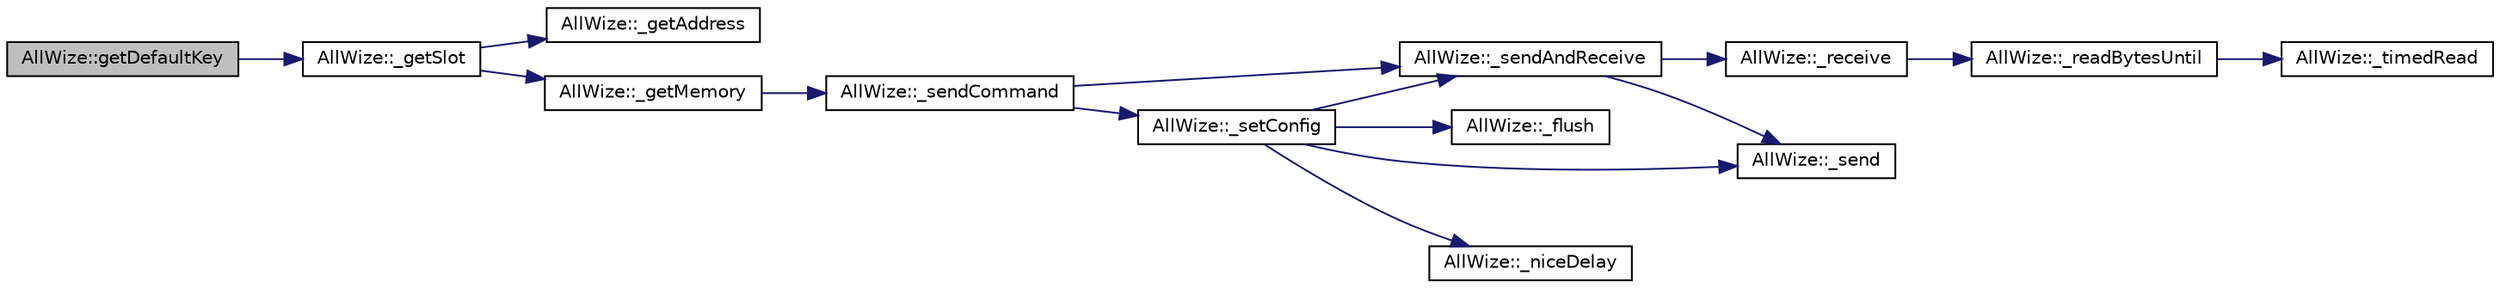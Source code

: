 digraph "AllWize::getDefaultKey"
{
  edge [fontname="Helvetica",fontsize="10",labelfontname="Helvetica",labelfontsize="10"];
  node [fontname="Helvetica",fontsize="10",shape=record];
  rankdir="LR";
  Node917 [label="AllWize::getDefaultKey",height=0.2,width=0.4,color="black", fillcolor="grey75", style="filled", fontcolor="black"];
  Node917 -> Node918 [color="midnightblue",fontsize="10",style="solid",fontname="Helvetica"];
  Node918 [label="AllWize::_getSlot",height=0.2,width=0.4,color="black", fillcolor="white", style="filled",URL="$classAllWize.html#ac0d6169d045fc89d16c17e8cfe838169",tooltip="Returns the contents of single-byte memory slot. "];
  Node918 -> Node919 [color="midnightblue",fontsize="10",style="solid",fontname="Helvetica"];
  Node919 [label="AllWize::_getAddress",height=0.2,width=0.4,color="black", fillcolor="white", style="filled",URL="$classAllWize.html#a15521b383a1cf20ac9e7adf6bc90b792",tooltip="Return the physical memory address for the given slot. "];
  Node918 -> Node920 [color="midnightblue",fontsize="10",style="solid",fontname="Helvetica"];
  Node920 [label="AllWize::_getMemory",height=0.2,width=0.4,color="black", fillcolor="white", style="filled",URL="$classAllWize.html#a34b0c983476c007f65c9da0501a4037d",tooltip="Returns the contents of memory address. "];
  Node920 -> Node921 [color="midnightblue",fontsize="10",style="solid",fontname="Helvetica"];
  Node921 [label="AllWize::_sendCommand",height=0.2,width=0.4,color="black", fillcolor="white", style="filled",URL="$classAllWize.html#aa396ffb4a719730440575425c981adef",tooltip="Sends a command with the given data. "];
  Node921 -> Node922 [color="midnightblue",fontsize="10",style="solid",fontname="Helvetica"];
  Node922 [label="AllWize::_setConfig",height=0.2,width=0.4,color="black", fillcolor="white", style="filled",URL="$classAllWize.html#a493af0599b973f713192b175000264e6",tooltip="Sets or unsets config mode. "];
  Node922 -> Node923 [color="midnightblue",fontsize="10",style="solid",fontname="Helvetica"];
  Node923 [label="AllWize::_flush",height=0.2,width=0.4,color="black", fillcolor="white", style="filled",URL="$classAllWize.html#ace21941ce1a1174ef567c1a269ebf551",tooltip="Flushes the serial line to the module. "];
  Node922 -> Node924 [color="midnightblue",fontsize="10",style="solid",fontname="Helvetica"];
  Node924 [label="AllWize::_sendAndReceive",height=0.2,width=0.4,color="black", fillcolor="white", style="filled",URL="$classAllWize.html#af4c575f742b3c2a837058846b83fbfe1",tooltip="Sends a binary buffer and waits for response. Returns the number of bytes received and stored in the ..."];
  Node924 -> Node925 [color="midnightblue",fontsize="10",style="solid",fontname="Helvetica"];
  Node925 [label="AllWize::_send",height=0.2,width=0.4,color="black", fillcolor="white", style="filled",URL="$classAllWize.html#ac194cac5fd63b864ef567fb7a51a2ac9",tooltip="Sends a binary buffer to the module UART. Returns the number of bytes actually sent. "];
  Node924 -> Node926 [color="midnightblue",fontsize="10",style="solid",fontname="Helvetica"];
  Node926 [label="AllWize::_receive",height=0.2,width=0.4,color="black", fillcolor="white", style="filled",URL="$classAllWize.html#a197c8bd0c47789acefd4e360ca697feb",tooltip="Listens to incoming data from the module until timeout or END_OF_RESPONSE. "];
  Node926 -> Node927 [color="midnightblue",fontsize="10",style="solid",fontname="Helvetica"];
  Node927 [label="AllWize::_readBytesUntil",height=0.2,width=0.4,color="black", fillcolor="white", style="filled",URL="$classAllWize.html#a3cdbc480293b0e3c24107c549b485d5c",tooltip="Reads the stream buffer up to a certain char or times out. "];
  Node927 -> Node928 [color="midnightblue",fontsize="10",style="solid",fontname="Helvetica"];
  Node928 [label="AllWize::_timedRead",height=0.2,width=0.4,color="black", fillcolor="white", style="filled",URL="$classAllWize.html#ac33ba05cebc3de22babb477922a07eaf",tooltip="Reads a byte from the stream with a timeout. "];
  Node922 -> Node925 [color="midnightblue",fontsize="10",style="solid",fontname="Helvetica"];
  Node922 -> Node929 [color="midnightblue",fontsize="10",style="solid",fontname="Helvetica"];
  Node929 [label="AllWize::_niceDelay",height=0.2,width=0.4,color="black", fillcolor="white", style="filled",URL="$classAllWize.html#afeed45d2a47e184092d6dcd64c22fb72",tooltip="Does a non-blocking delay. "];
  Node921 -> Node924 [color="midnightblue",fontsize="10",style="solid",fontname="Helvetica"];
}
